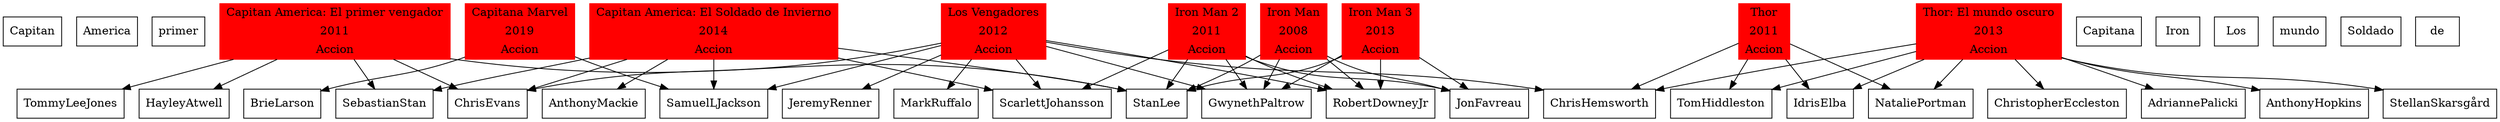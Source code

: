digraph{ 
rankdir = TB; 
node[shape = record] 
Capitan America: El primer vengador[color = red, style = filled, label = "{Capitan America: El primer vengador| 2011|Accion}"]
Capitana Marvel[color = red, style = filled, label = "{Capitana Marvel| 2019| Accion}"]
Iron Man[color = red, style = filled, label = "{Iron Man| 2008|Accion}"]
Iron Man 2[color = red, style = filled, label = "{Iron Man 2| 2011| Accion}"]
Thor[color = red, style = filled, label = "{Thor|2011|Accion}"]
Los Vengadores[color = red, style = filled, label = "{Los Vengadores|2012|Accion}"]
Thor: El mundo oscuro[color = red, style = filled, label = "{Thor: El mundo oscuro|2013|Accion}"]
Iron Man 3[color = red, style = filled, label = "{Iron Man 3| 2013|Accion}"]
Capitan America: El Soldado de Invierno[color = red, style = filled, label = "{Capitan America: El Soldado de Invierno|2014|Accion}"]
Capitan America: El primer vengador->ChrisEvans
Capitan America: El primer vengador->TommyLeeJones
Capitan America: El primer vengador->HayleyAtwell
Capitan America: El primer vengador->SebastianStan
Capitan America: El primer vengador->StanLee
Capitana Marvel->BrieLarson
Capitana Marvel->SamuelLJackson
Iron Man->RobertDowneyJr
Iron Man->JonFavreau
Iron Man->GwynethPaltrow
Iron Man->StanLee
Iron Man 2->RobertDowneyJr
Iron Man 2->JonFavreau
Iron Man 2->GwynethPaltrow
Iron Man 2->StanLee
Iron Man 2->ScarlettJohansson
Thor->ChrisHemsworth
Thor->NataliePortman
Thor->TomHiddleston
Thor->IdrisElba
Los Vengadores->ScarlettJohansson
Los Vengadores->GwynethPaltrow
Los Vengadores->RobertDowneyJr
Los Vengadores->JeremyRenner
Los Vengadores->ChrisEvans
Los Vengadores->ChrisHemsworth
Los Vengadores->MarkRuffalo
Los Vengadores->SamuelLJackson
Thor: El mundo oscuro->ChrisHemsworth
Thor: El mundo oscuro->NataliePortman
Thor: El mundo oscuro->TomHiddleston
Thor: El mundo oscuro->AnthonyHopkins
Thor: El mundo oscuro->IdrisElba
Thor: El mundo oscuro->StellanSkarsgård
Thor: El mundo oscuro->ChristopherEccleston
Thor: El mundo oscuro->AdriannePalicki
Iron Man 3->RobertDowneyJr
Iron Man 3->JonFavreau
Iron Man 3->GwynethPaltrow
Iron Man 3->StanLee
Capitan America: El Soldado de Invierno->ChrisEvans
Capitan America: El Soldado de Invierno->ScarlettJohansson
Capitan America: El Soldado de Invierno->SebastianStan
Capitan America: El Soldado de Invierno->AnthonyMackie
Capitan America: El Soldado de Invierno->SamuelLJackson
Capitan America: El Soldado de Invierno->StanLee
}
